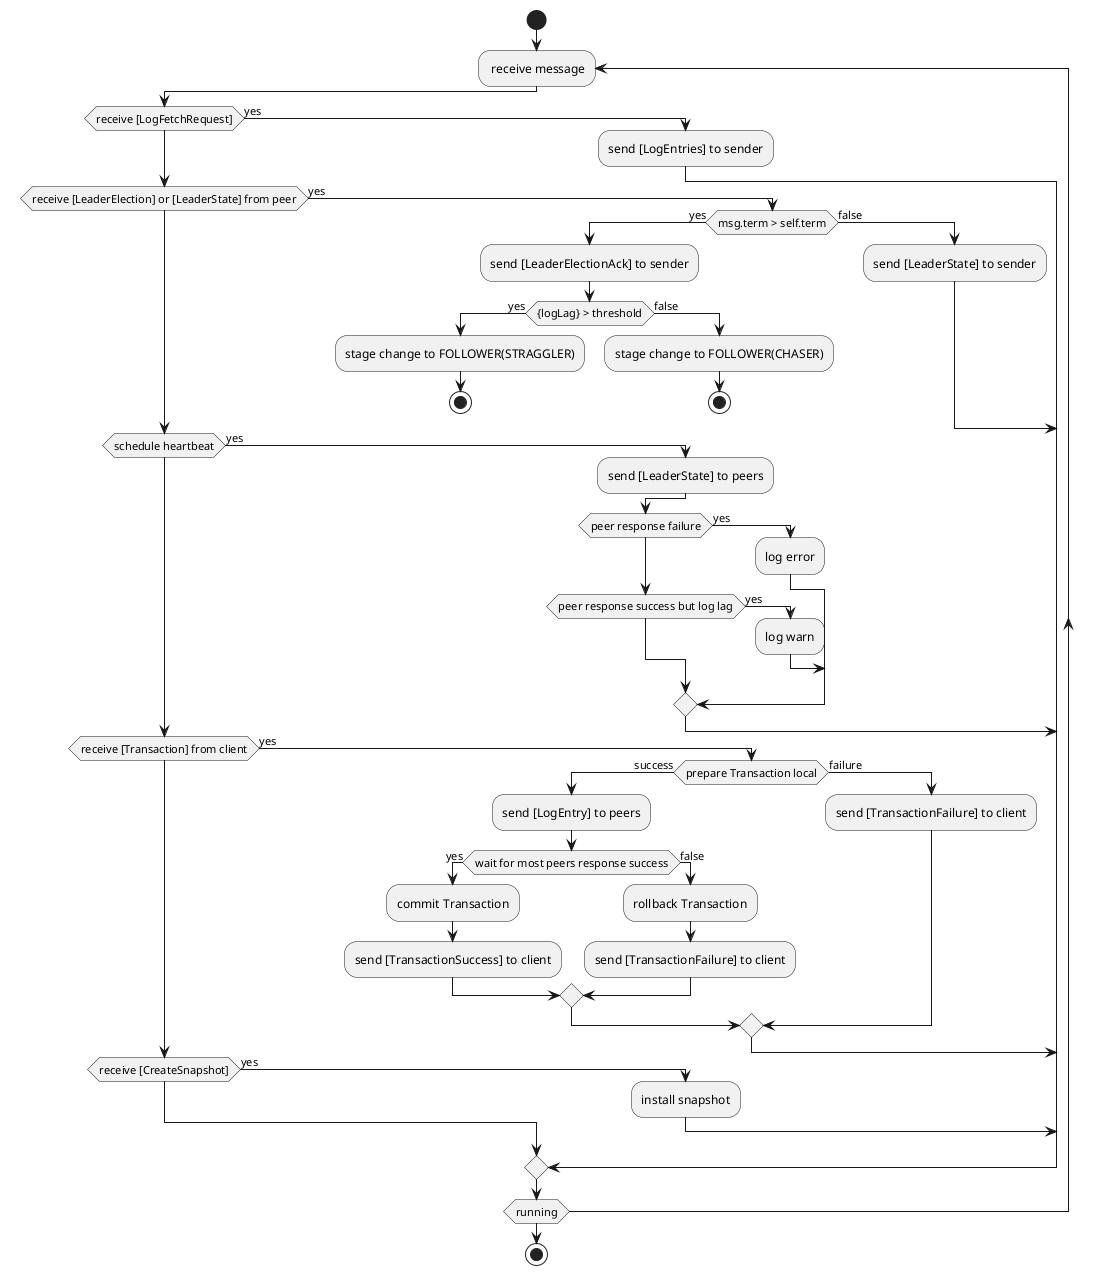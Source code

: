@startuml
!pragma useVerticalIf on
start
repeat : receive message
    if (receive [LogFetchRequest]) then (yes)
        :send [LogEntries] to sender;

    elseif (receive [LeaderElection] or [LeaderState] from peer) then (yes)
        if (msg.term > self.term) then (yes)
            :send [LeaderElectionAck] to sender;
            if ({logLag} > threshold) then (yes)
                :stage change to FOLLOWER(STRAGGLER);
                stop
            else (false)
                :stage change to FOLLOWER(CHASER);
                stop
            endif
        else (false)
            :send [LeaderState] to sender;
        endif

    elseif (schedule heartbeat) then (yes)
        :send [LeaderState] to peers;
        if (peer response failure) then (yes)
            :log error;
        elseif (peer response success but log lag) then (yes)
            :log warn;
        endif

    elseif (receive [Transaction] from client) then (yes)
        if (prepare Transaction local) then (success)
'            :LogEntryId+=1;
            :send [LogEntry] to peers;
            if (wait for most peers response success) then (yes)
                :commit Transaction;
                :send [TransactionSuccess] to client;
            else (false)
                :rollback Transaction;
                :send [TransactionFailure] to client;
            endif
        else (failure)
            :send [TransactionFailure] to client;
        endif

    elseif (receive [CreateSnapshot]) then (yes)
        :install snapshot;
    endif
repeat while (running)

stop
@enduml


